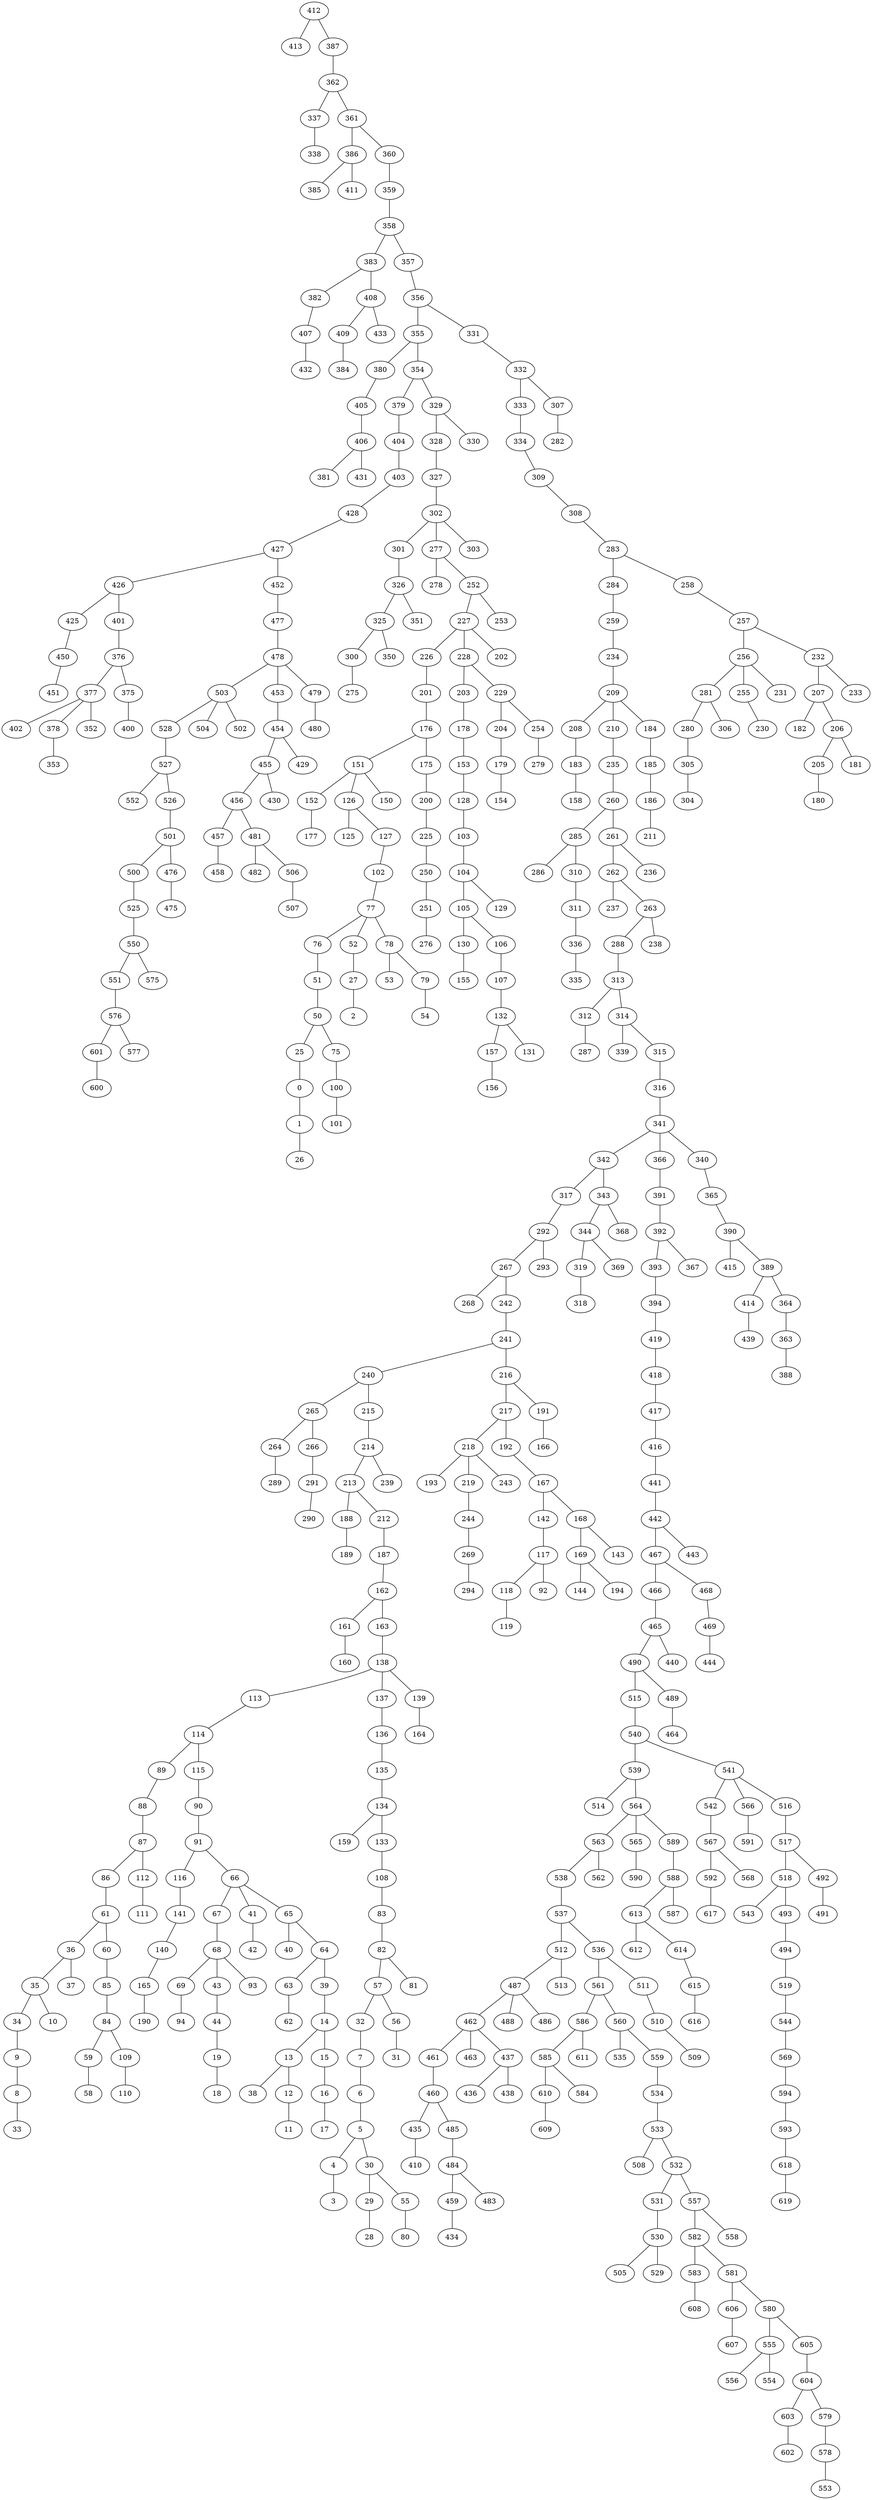 graph{
428 -- 427;
201 -- 176;
550 -- 551;
280 -- 305;
551 -- 576;
285 -- 286;
285 -- 310;
539 -- 514;
226 -- 201;
462 -- 461;
576 -- 601;
409 -- 384;
240 -- 265;
317 -- 292;
576 -- 577;
108 -- 83;
105 -- 130;
130 -- 155;
342 -- 317;
83 -- 82;
404 -- 403;
82 -- 57;
406 -- 381;
518 -- 543;
569 -- 594;
57 -- 32;
376 -- 377;
487 -- 462;
405 -- 406;
82 -- 81;
380 -- 405;
319 -- 318;
512 -- 513;
327 -- 302;
107 -- 132;
264 -- 289;
425 -- 450;
544 -- 569;
32 -- 7;
203 -- 178;
426 -- 425;
426 -- 401;
7 -- 6;
6 -- 5;
550 -- 575;
344 -- 319;
512 -- 487;
337 -- 338;
5 -- 4;
302 -- 301;
519 -- 544;
208 -- 183;
5 -- 30;
343 -- 344;
537 -- 512;
30 -- 29;
205 -- 180;
29 -- 28;
207 -- 182;
494 -- 519;
256 -- 281;
30 -- 55;
259 -- 234;
313 -- 312;
377 -- 402;
206 -- 181;
4 -- 3;
209 -- 210;
392 -- 393;
206 -- 205;
57 -- 56;
106 -- 107;
541 -- 542;
538 -- 537;
56 -- 31;
207 -- 206;
50 -- 25;
382 -- 407;
55 -- 80;
465 -- 490;
277 -- 278;
391 -- 392;
232 -- 207;
566 -- 591;
555 -- 556;
375 -- 400;
311 -- 336;
281 -- 306;
232 -- 233;
563 -- 538;
555 -- 554;
467 -- 466;
541 -- 566;
313 -- 314;
134 -- 159;
366 -- 391;
427 -- 426;
383 -- 408;
585 -- 610;
467 -- 468;
419 -- 418;
490 -- 515;
567 -- 592;
610 -- 609;
394 -- 419;
252 -- 227;
341 -- 366;
564 -- 563;
457 -- 458;
241 -- 216;
456 -- 457;
216 -- 217;
283 -- 284;
342 -- 343;
493 -- 494;
217 -- 218;
235 -- 260;
481 -- 482;
218 -- 193;
100 -- 101;
565 -- 590;
216 -- 191;
185 -- 186;
157 -- 156;
456 -- 481;
355 -- 380;
478 -- 503;
217 -- 192;
255 -- 230;
518 -- 493;
455 -- 456;
228 -- 203;
341 -- 342;
192 -- 167;
466 -- 465;
277 -- 252;
564 -- 565;
167 -- 142;
454 -- 455;
241 -- 240;
310 -- 311;
167 -- 168;
500 -- 525;
468 -- 469;
104 -- 105;
414 -- 439;
168 -- 169;
257 -- 232;
262 -- 237;
169 -- 144;
442 -- 467;
300 -- 275;
441 -- 442;
103 -- 104;
169 -- 194;
312 -- 287;
416 -- 441;
417 -- 416;
288 -- 313;
613 -- 612;
168 -- 143;
418 -- 417;
528 -- 527;
152 -- 177;
302 -- 303;
191 -- 166;
126 -- 125;
260 -- 261;
301 -- 326;
344 -- 369;
218 -- 219;
178 -- 153;
489 -- 464;
75 -- 100;
408 -- 409;
19 -- 18;
503 -- 504;
465 -- 440;
260 -- 285;
267 -- 268;
588 -- 587;
427 -- 452;
35 -- 34;
325 -- 300;
204 -- 179;
34 -- 9;
469 -- 444;
265 -- 264;
284 -- 259;
377 -- 378;
588 -- 613;
9 -- 8;
13 -- 38;
383 -- 382;
8 -- 33;
453 -- 454;
442 -- 443;
379 -- 404;
390 -- 415;
252 -- 253;
263 -- 288;
583 -- 608;
266 -- 291;
291 -- 290;
479 -- 480;
377 -- 352;
142 -- 117;
227 -- 228;
265 -- 266;
517 -- 518;
257 -- 256;
261 -- 236;
117 -- 118;
363 -- 388;
542 -- 567;
184 -- 185;
50 -- 75;
118 -- 119;
515 -- 540;
128 -- 103;
364 -- 363;
117 -- 92;
314 -- 339;
527 -- 552;
328 -- 327;
408 -- 433;
501 -- 476;
589 -- 588;
378 -- 353;
516 -- 517;
476 -- 475;
314 -- 315;
478 -- 453;
407 -- 432;
533 -- 508;
256 -- 231;
341 -- 340;
261 -- 262;
229 -- 254;
263 -- 238;
389 -- 364;
541 -- 516;
329 -- 328;
77 -- 76;
450 -- 451;
225 -- 250;
564 -- 589;
336 -- 335;
102 -- 77;
25 -- 0;
234 -- 209;
527 -- 526;
389 -- 414;
0 -- 1;
403 -- 428;
132 -- 131;
127 -- 102;
1 -- 26;
256 -- 255;
390 -- 389;
227 -- 226;
240 -- 215;
539 -- 564;
176 -- 151;
183 -- 158;
258 -- 257;
365 -- 390;
126 -- 127;
462 -- 463;
477 -- 478;
254 -- 279;
530 -- 505;
283 -- 258;
281 -- 280;
218 -- 243;
76 -- 51;
492 -- 491;
151 -- 126;
601 -- 600;
452 -- 477;
490 -- 489;
340 -- 365;
51 -- 50;
219 -- 244;
376 -- 375;
540 -- 539;
244 -- 269;
525 -- 550;
305 -- 304;
151 -- 152;
501 -- 500;
188 -- 189;
210 -- 235;
132 -- 157;
250 -- 251;
269 -- 294;
517 -- 492;
104 -- 129;
151 -- 150;
503 -- 528;
186 -- 211;
326 -- 351;
325 -- 350;
229 -- 204;
392 -- 367;
401 -- 376;
251 -- 276;
526 -- 501;
540 -- 541;
179 -- 154;
393 -- 394;
316 -- 341;
209 -- 184;
618 -- 619;
242 -- 241;
326 -- 325;
209 -- 208;
200 -- 225;
478 -- 479;
292 -- 293;
267 -- 242;
593 -- 618;
302 -- 277;
175 -- 200;
228 -- 229;
292 -- 267;
262 -- 263;
105 -- 106;
315 -- 316;
594 -- 593;
176 -- 175;
153 -- 128;
615 -- 616;
89 -- 88;
88 -- 87;
308 -- 283;
87 -- 86;
356 -- 355;
161 -- 160;
86 -- 61;
309 -- 308;
133 -- 108;
614 -- 615;
61 -- 36;
567 -- 568;
36 -- 35;
138 -- 113;
35 -- 10;
334 -- 309;
36 -- 37;
613 -- 614;
61 -- 60;
386 -- 385;
60 -- 85;
333 -- 334;
85 -- 84;
435 -- 410;
84 -- 59;
84 -- 109;
332 -- 333;
460 -- 435;
109 -- 110;
137 -- 136;
59 -- 58;
87 -- 112;
592 -- 617;
112 -- 111;
307 -- 282;
586 -- 611;
115 -- 90;
114 -- 89;
329 -- 330;
90 -- 91;
91 -- 116;
91 -- 66;
354 -- 329;
215 -- 214;
66 -- 67;
585 -- 584;
332 -- 307;
67 -- 68;
586 -- 585;
68 -- 69;
136 -- 135;
68 -- 43;
114 -- 115;
561 -- 586;
354 -- 379;
43 -- 44;
214 -- 213;
66 -- 41;
560 -- 535;
69 -- 94;
358 -- 357;
116 -- 141;
141 -- 140;
361 -- 386;
134 -- 133;
140 -- 165;
362 -- 361;
560 -- 559;
68 -- 93;
212 -- 187;
214 -- 239;
213 -- 212;
559 -- 534;
187 -- 162;
534 -- 533;
163 -- 138;
77 -- 52;
52 -- 27;
162 -- 161;
27 -- 2;
561 -- 560;
165 -- 190;
454 -- 429;
41 -- 42;
506 -- 507;
536 -- 561;
503 -- 502;
536 -- 511;
455 -- 430;
162 -- 163;
343 -- 368;
412 -- 413;
487 -- 488;
77 -- 78;
78 -- 53;
459 -- 434;
78 -- 79;
138 -- 139;
79 -- 54;
484 -- 459;
533 -- 532;
113 -- 114;
532 -- 531;
361 -- 360;
537 -- 536;
532 -- 557;
358 -- 383;
557 -- 582;
138 -- 137;
582 -- 583;
135 -- 134;
484 -- 483;
557 -- 558;
362 -- 337;
485 -- 484;
357 -- 356;
213 -- 188;
582 -- 581;
139 -- 164;
581 -- 606;
460 -- 485;
531 -- 530;
530 -- 529;
510 -- 509;
331 -- 332;
581 -- 580;
437 -- 436;
580 -- 605;
412 -- 387;
437 -- 438;
605 -- 604;
386 -- 411;
604 -- 603;
481 -- 506;
462 -- 437;
603 -- 602;
604 -- 579;
563 -- 562;
579 -- 578;
578 -- 553;
461 -- 460;
606 -- 607;
355 -- 354;
580 -- 555;
227 -- 202;
66 -- 65;
65 -- 40;
406 -- 431;
65 -- 64;
511 -- 510;
64 -- 63;
63 -- 62;
64 -- 39;
44 -- 19;
487 -- 486;
39 -- 14;
14 -- 15;
387 -- 362;
14 -- 13;
360 -- 359;
13 -- 12;
12 -- 11;
15 -- 16;
16 -- 17;
359 -- 358;
356 -- 331;
}
